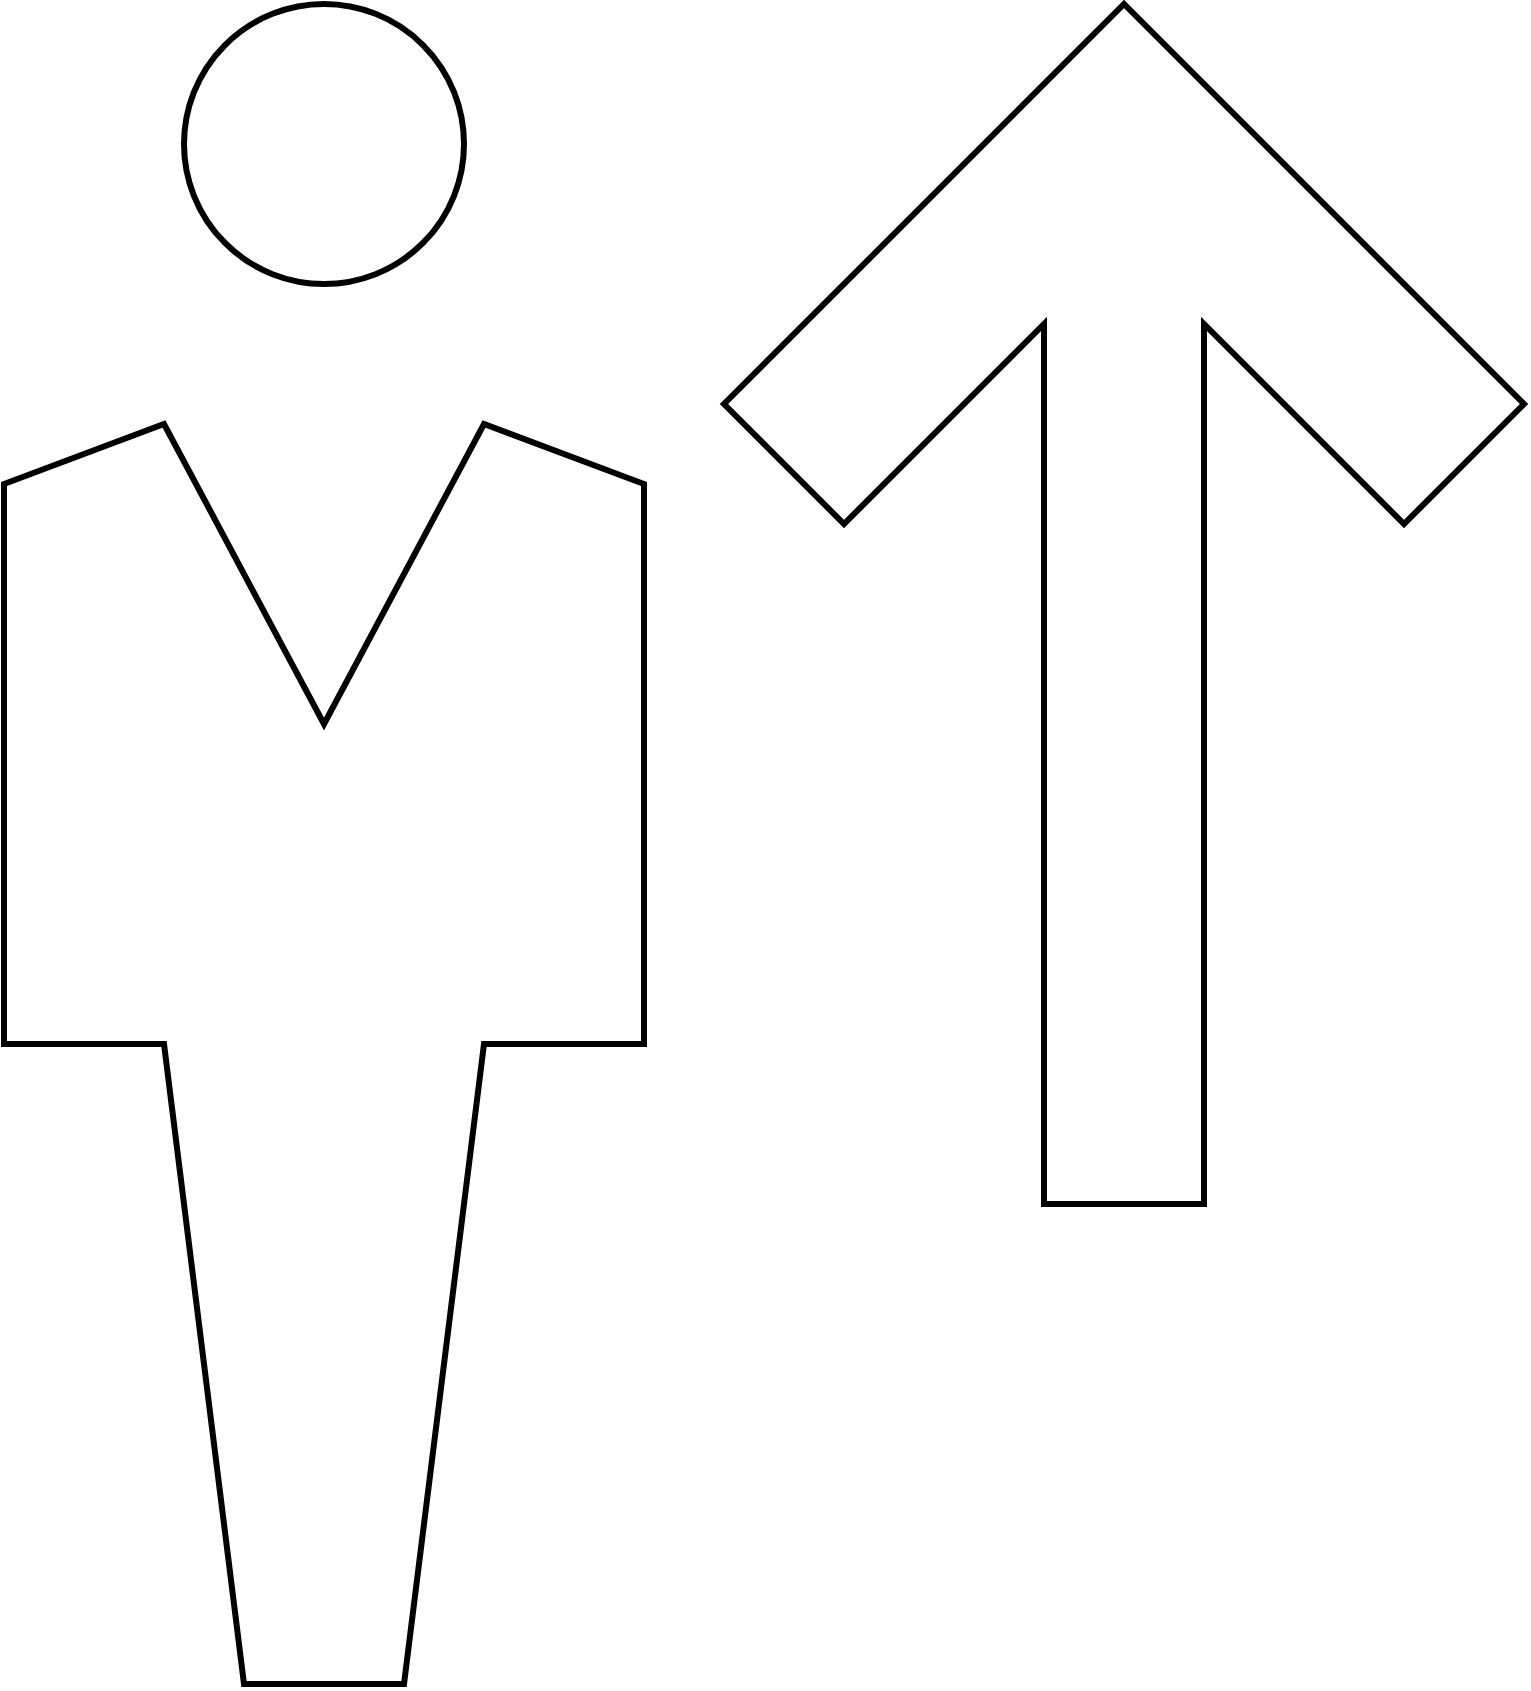 <mxfile version="13.9.9" type="device"><diagram id="UTqwhnG8u9Eu4laCY1bZ" name="Page-1"><mxGraphModel dx="2048" dy="1184" grid="1" gridSize="10" guides="1" tooltips="1" connect="1" arrows="1" fold="1" page="1" pageScale="1" pageWidth="850" pageHeight="1100" math="0" shadow="0"><root><mxCell id="0"/><mxCell id="1" parent="0"/><mxCell id="5rxsXN0F4u32ZtH-vQYM-5" value="" style="endArrow=none;html=1;rounded=0;strokeWidth=3;" parent="1" edge="1"><mxGeometry width="50" height="50" relative="1" as="geometry"><mxPoint x="240" y="920" as="sourcePoint"/><mxPoint x="240" y="920" as="targetPoint"/><Array as="points"><mxPoint x="200" y="920"/><mxPoint x="160" y="600"/><mxPoint x="80" y="600"/><mxPoint x="80" y="320"/><mxPoint x="160" y="290"/><mxPoint x="240" y="440"/><mxPoint x="320" y="290"/><mxPoint x="400" y="320"/><mxPoint x="400" y="600"/><mxPoint x="320" y="600"/><mxPoint x="280" y="920"/></Array></mxGeometry></mxCell><mxCell id="5rxsXN0F4u32ZtH-vQYM-6" value="" style="ellipse;whiteSpace=wrap;html=1;gradientColor=none;fillColor=none;strokeWidth=3;" parent="1" vertex="1"><mxGeometry x="170" y="80" width="140" height="140" as="geometry"/></mxCell><mxCell id="PpLIEjg5k4sARHuJZV1u-1" value="" style="endArrow=none;html=1;rounded=0;strokeWidth=3;" edge="1" parent="1"><mxGeometry width="50" height="50" relative="1" as="geometry"><mxPoint x="640" y="680" as="sourcePoint"/><mxPoint x="640" y="680" as="targetPoint"/><Array as="points"><mxPoint x="600" y="680"/><mxPoint x="600" y="240"/><mxPoint x="500" y="340"/><mxPoint x="440" y="280"/><mxPoint x="640" y="80"/><mxPoint x="840" y="280"/><mxPoint x="780" y="340"/><mxPoint x="680" y="240"/><mxPoint x="680" y="680"/></Array></mxGeometry></mxCell></root></mxGraphModel></diagram></mxfile>